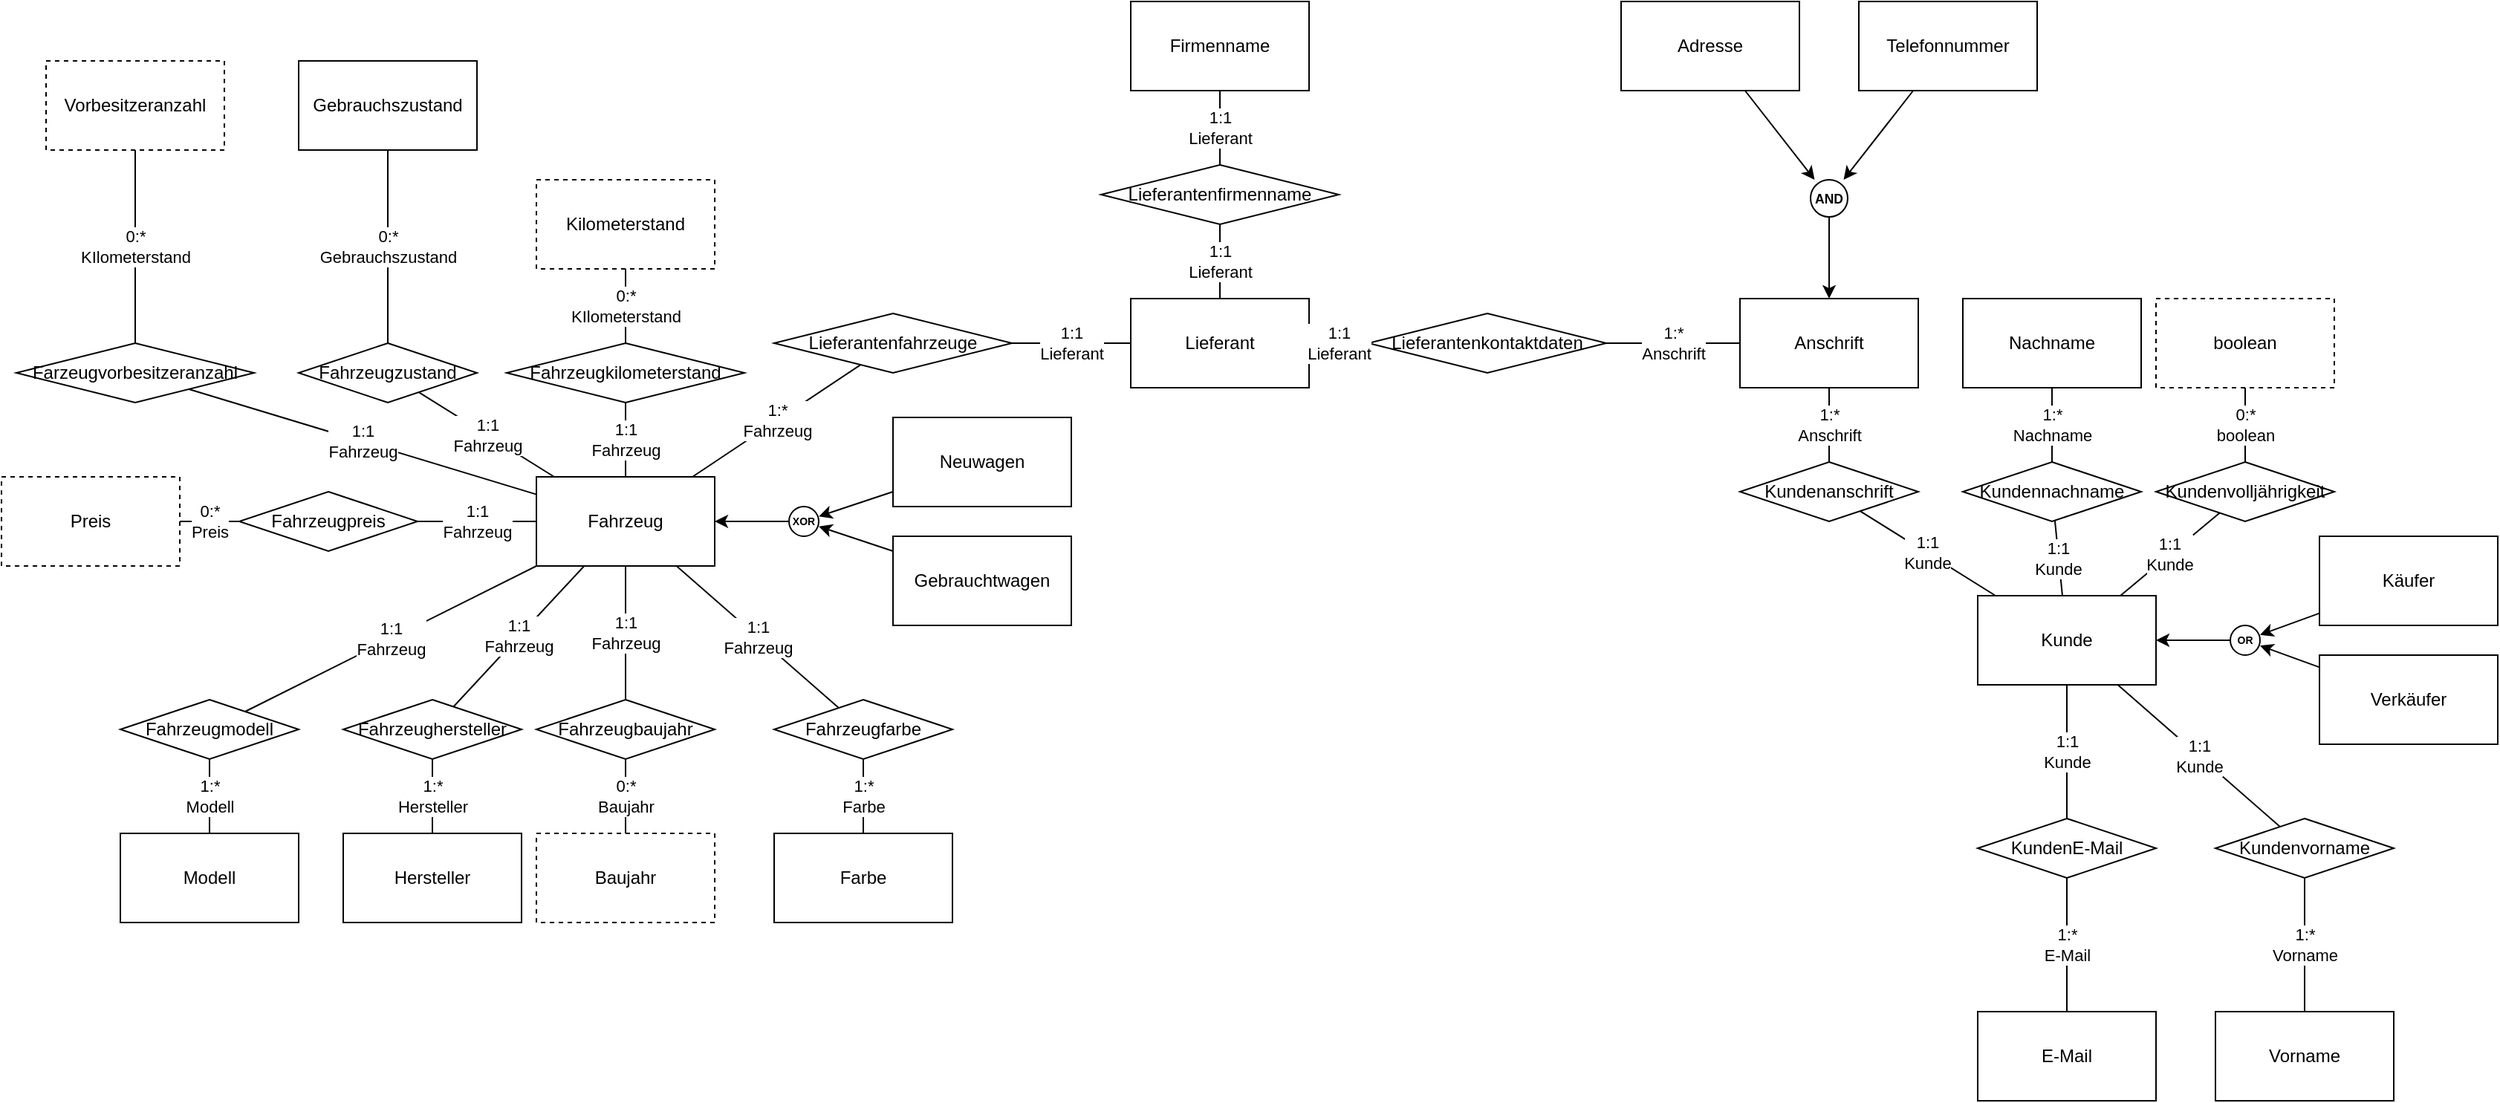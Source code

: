 <mxfile version="15.4.3" type="github">
  <diagram id="bzLONIPxVzyfB-JbPzbP" name="Page-1">
    <mxGraphModel dx="782" dy="706" grid="1" gridSize="10" guides="1" tooltips="1" connect="1" arrows="1" fold="1" page="1" pageScale="1" pageWidth="827" pageHeight="1169" math="0" shadow="0">
      <root>
        <mxCell id="0" />
        <mxCell id="1" parent="0" />
        <mxCell id="xnuN2vcYG2oAX09H3vMS-1" value="Fahrzeug" style="rounded=0;whiteSpace=wrap;html=1;" vertex="1" parent="1">
          <mxGeometry x="440" y="410" width="120" height="60" as="geometry" />
        </mxCell>
        <mxCell id="xnuN2vcYG2oAX09H3vMS-13" value="" style="edgeStyle=none;rounded=0;orthogonalLoop=1;jettySize=auto;html=1;" edge="1" parent="1" source="xnuN2vcYG2oAX09H3vMS-2" target="xnuN2vcYG2oAX09H3vMS-1">
          <mxGeometry relative="1" as="geometry" />
        </mxCell>
        <object placeholders="1" MergeType="XOR" id="xnuN2vcYG2oAX09H3vMS-2">
          <mxCell style="shape=stencil(nVTLboMwEPwaH1sBFh9Q0bSn5tJKPTuwASvGRrabhHx9ba9RgUKaVEKydvYx4/UuhBamYR2QLJGsBUKfSZa9ggTNBL8wy5UslJRQWqWdx4U1GJMmCdqnmc1M56IRPDLN2U4AeozV6gAnXtlYg8sGNLfeSzckeXIx/qNFiZSO3Ew8I78rxrh0uckZiyWPOdL00UarcwwtWNBRJqI/d90G4OV2minJQPoXzeedNOn/aDb33mbWtPQ2mvcFGlo4ZO3haLFj5aHW6ktWi+JACN4ZWO3z8qzNZnH53nsuBI7eouQVYS5PabiieK+kNfziJYcjKKH5NSE+w/YipIRz1N3lFAtni5uDsSTL30DX8NH7lY1vFzuWT1s2mG6Pa4lQCdK/aYCPI7zlVTUsaYAf8J8wGQnBSmiUqECbdd2ho78aF9BY0gPf);whiteSpace=wrap;html=1;aspect=fixed;noLabel=1;_ElementType=GeneralizationMerge;" vertex="1" parent="1">
            <mxGeometry x="610" y="430" width="20" height="20" as="geometry" />
          </mxCell>
        </object>
        <mxCell id="xnuN2vcYG2oAX09H3vMS-6" value="Neuwagen" style="rounded=0;whiteSpace=wrap;html=1;" vertex="1" parent="1">
          <mxGeometry x="680" y="370" width="120" height="60" as="geometry" />
        </mxCell>
        <mxCell id="xnuN2vcYG2oAX09H3vMS-7" value="Gebrauchtwagen" style="rounded=0;whiteSpace=wrap;html=1;" vertex="1" parent="1">
          <mxGeometry x="680" y="450" width="120" height="60" as="geometry" />
        </mxCell>
        <mxCell id="xnuN2vcYG2oAX09H3vMS-9" value="Baujahr" style="rounded=0;whiteSpace=wrap;html=1;dashed=1;" vertex="1" parent="1">
          <mxGeometry x="440" y="650" width="120" height="60" as="geometry" />
        </mxCell>
        <mxCell id="xnuN2vcYG2oAX09H3vMS-10" value="Fahrzeugbaujahr" style="rhombus;whiteSpace=wrap;html=1;" vertex="1" parent="1">
          <mxGeometry x="440" y="560" width="120" height="40" as="geometry" />
        </mxCell>
        <mxCell id="xnuN2vcYG2oAX09H3vMS-14" value="" style="edgeStyle=none;rounded=0;orthogonalLoop=1;jettySize=auto;html=1;" edge="1" parent="1" source="xnuN2vcYG2oAX09H3vMS-6" target="xnuN2vcYG2oAX09H3vMS-2">
          <mxGeometry relative="1" as="geometry">
            <mxPoint x="620" y="450" as="sourcePoint" />
            <mxPoint x="570" y="450" as="targetPoint" />
          </mxGeometry>
        </mxCell>
        <mxCell id="xnuN2vcYG2oAX09H3vMS-15" value="" style="edgeStyle=none;rounded=0;orthogonalLoop=1;jettySize=auto;html=1;" edge="1" parent="1" source="xnuN2vcYG2oAX09H3vMS-7" target="xnuN2vcYG2oAX09H3vMS-2">
          <mxGeometry relative="1" as="geometry">
            <mxPoint x="630" y="460" as="sourcePoint" />
            <mxPoint x="580" y="460" as="targetPoint" />
          </mxGeometry>
        </mxCell>
        <mxCell id="xnuN2vcYG2oAX09H3vMS-16" value="1:1&lt;br&gt;Fahrzeug" style="edgeStyle=none;rounded=0;orthogonalLoop=1;jettySize=auto;html=1;endArrow=none;endFill=0;" edge="1" parent="1" source="xnuN2vcYG2oAX09H3vMS-1" target="xnuN2vcYG2oAX09H3vMS-10">
          <mxGeometry relative="1" as="geometry">
            <mxPoint x="690" y="430" as="sourcePoint" />
            <mxPoint x="640" y="446.667" as="targetPoint" />
          </mxGeometry>
        </mxCell>
        <mxCell id="xnuN2vcYG2oAX09H3vMS-17" value="0:*&lt;br&gt;Baujahr" style="edgeStyle=none;rounded=0;orthogonalLoop=1;jettySize=auto;html=1;endArrow=none;endFill=0;" edge="1" parent="1" source="xnuN2vcYG2oAX09H3vMS-10" target="xnuN2vcYG2oAX09H3vMS-9">
          <mxGeometry relative="1" as="geometry">
            <mxPoint x="510" y="480" as="sourcePoint" />
            <mxPoint x="510" y="530" as="targetPoint" />
          </mxGeometry>
        </mxCell>
        <mxCell id="xnuN2vcYG2oAX09H3vMS-22" value="Farbe" style="rounded=0;whiteSpace=wrap;html=1;" vertex="1" parent="1">
          <mxGeometry x="600" y="650" width="120" height="60" as="geometry" />
        </mxCell>
        <mxCell id="xnuN2vcYG2oAX09H3vMS-23" value="Fahrzeugfarbe" style="rhombus;whiteSpace=wrap;html=1;" vertex="1" parent="1">
          <mxGeometry x="600" y="560" width="120" height="40" as="geometry" />
        </mxCell>
        <mxCell id="xnuN2vcYG2oAX09H3vMS-24" value="1:1&lt;br&gt;Fahrzeug" style="edgeStyle=none;rounded=0;orthogonalLoop=1;jettySize=auto;html=1;endArrow=none;endFill=0;" edge="1" parent="1" target="xnuN2vcYG2oAX09H3vMS-23" source="xnuN2vcYG2oAX09H3vMS-1">
          <mxGeometry relative="1" as="geometry">
            <mxPoint x="640" y="510" as="sourcePoint" />
            <mxPoint x="780" y="486.667" as="targetPoint" />
          </mxGeometry>
        </mxCell>
        <mxCell id="xnuN2vcYG2oAX09H3vMS-25" value="1:*&lt;br&gt;Farbe" style="edgeStyle=none;rounded=0;orthogonalLoop=1;jettySize=auto;html=1;endArrow=none;endFill=0;" edge="1" parent="1" source="xnuN2vcYG2oAX09H3vMS-23" target="xnuN2vcYG2oAX09H3vMS-22">
          <mxGeometry relative="1" as="geometry">
            <mxPoint x="650" y="520" as="sourcePoint" />
            <mxPoint x="650" y="570" as="targetPoint" />
          </mxGeometry>
        </mxCell>
        <mxCell id="xnuN2vcYG2oAX09H3vMS-26" value="1:1&lt;br&gt;Fahrzeug" style="edgeStyle=none;rounded=0;orthogonalLoop=1;jettySize=auto;html=1;endArrow=none;endFill=0;" edge="1" parent="1" source="xnuN2vcYG2oAX09H3vMS-1" target="xnuN2vcYG2oAX09H3vMS-27">
          <mxGeometry relative="1" as="geometry">
            <mxPoint x="540" y="480" as="sourcePoint" />
            <mxPoint x="410" y="580" as="targetPoint" />
          </mxGeometry>
        </mxCell>
        <mxCell id="xnuN2vcYG2oAX09H3vMS-27" value="Fahrzeughersteller" style="rhombus;whiteSpace=wrap;html=1;" vertex="1" parent="1">
          <mxGeometry x="310" y="560" width="120" height="40" as="geometry" />
        </mxCell>
        <mxCell id="xnuN2vcYG2oAX09H3vMS-28" value="Hersteller" style="rounded=0;whiteSpace=wrap;html=1;" vertex="1" parent="1">
          <mxGeometry x="310" y="650" width="120" height="60" as="geometry" />
        </mxCell>
        <mxCell id="xnuN2vcYG2oAX09H3vMS-29" value="1:*&lt;br&gt;Hersteller" style="edgeStyle=none;rounded=0;orthogonalLoop=1;jettySize=auto;html=1;endArrow=none;endFill=0;" edge="1" parent="1" target="xnuN2vcYG2oAX09H3vMS-28" source="xnuN2vcYG2oAX09H3vMS-27">
          <mxGeometry relative="1" as="geometry">
            <mxPoint x="370" y="625" as="sourcePoint" />
            <mxPoint x="380" y="595" as="targetPoint" />
          </mxGeometry>
        </mxCell>
        <mxCell id="xnuN2vcYG2oAX09H3vMS-30" value="1:1&lt;br&gt;Fahrzeug" style="edgeStyle=none;rounded=0;orthogonalLoop=1;jettySize=auto;html=1;endArrow=none;endFill=0;" edge="1" parent="1" target="xnuN2vcYG2oAX09H3vMS-31" source="xnuN2vcYG2oAX09H3vMS-1">
          <mxGeometry relative="1" as="geometry">
            <mxPoint x="325.625" y="370" as="sourcePoint" />
            <mxPoint x="260" y="480" as="targetPoint" />
          </mxGeometry>
        </mxCell>
        <mxCell id="xnuN2vcYG2oAX09H3vMS-31" value="Fahrzeugmodell" style="rhombus;whiteSpace=wrap;html=1;" vertex="1" parent="1">
          <mxGeometry x="160" y="560" width="120" height="40" as="geometry" />
        </mxCell>
        <mxCell id="xnuN2vcYG2oAX09H3vMS-32" value="Modell" style="rounded=0;whiteSpace=wrap;html=1;" vertex="1" parent="1">
          <mxGeometry x="160" y="650" width="120" height="60" as="geometry" />
        </mxCell>
        <mxCell id="xnuN2vcYG2oAX09H3vMS-33" value="1:*&lt;br&gt;Modell" style="edgeStyle=none;rounded=0;orthogonalLoop=1;jettySize=auto;html=1;endArrow=none;endFill=0;" edge="1" parent="1" source="xnuN2vcYG2oAX09H3vMS-31" target="xnuN2vcYG2oAX09H3vMS-32">
          <mxGeometry relative="1" as="geometry">
            <mxPoint x="220" y="560" as="sourcePoint" />
            <mxPoint x="230" y="530" as="targetPoint" />
          </mxGeometry>
        </mxCell>
        <mxCell id="xnuN2vcYG2oAX09H3vMS-34" value="1:1&lt;br&gt;Fahrzeug" style="edgeStyle=none;rounded=0;orthogonalLoop=1;jettySize=auto;html=1;endArrow=none;endFill=0;" edge="1" parent="1" target="xnuN2vcYG2oAX09H3vMS-35" source="xnuN2vcYG2oAX09H3vMS-1">
          <mxGeometry relative="1" as="geometry">
            <mxPoint x="310" y="409.999" as="sourcePoint" />
            <mxPoint x="130" y="428.57" as="targetPoint" />
          </mxGeometry>
        </mxCell>
        <mxCell id="xnuN2vcYG2oAX09H3vMS-35" value="Fahrzeugpreis" style="rhombus;whiteSpace=wrap;html=1;" vertex="1" parent="1">
          <mxGeometry x="240" y="420" width="120" height="40" as="geometry" />
        </mxCell>
        <mxCell id="xnuN2vcYG2oAX09H3vMS-37" value="0:*&lt;br&gt;Preis" style="edgeStyle=none;rounded=0;orthogonalLoop=1;jettySize=auto;html=1;endArrow=none;endFill=0;" edge="1" parent="1" source="xnuN2vcYG2oAX09H3vMS-35" target="xnuN2vcYG2oAX09H3vMS-38">
          <mxGeometry relative="1" as="geometry">
            <mxPoint x="90" y="508.57" as="sourcePoint" />
            <mxPoint x="90" y="558.57" as="targetPoint" />
          </mxGeometry>
        </mxCell>
        <mxCell id="xnuN2vcYG2oAX09H3vMS-38" value="Preis" style="rounded=0;whiteSpace=wrap;html=1;dashed=1;" vertex="1" parent="1">
          <mxGeometry x="80" y="410" width="120" height="60" as="geometry" />
        </mxCell>
        <mxCell id="xnuN2vcYG2oAX09H3vMS-40" value="1:1&lt;br&gt;Fahrzeug" style="edgeStyle=none;rounded=0;orthogonalLoop=1;jettySize=auto;html=1;endArrow=none;endFill=0;" edge="1" parent="1" target="xnuN2vcYG2oAX09H3vMS-41" source="xnuN2vcYG2oAX09H3vMS-1">
          <mxGeometry relative="1" as="geometry">
            <mxPoint x="330" y="139.999" as="sourcePoint" />
            <mxPoint x="150" y="158.57" as="targetPoint" />
          </mxGeometry>
        </mxCell>
        <mxCell id="xnuN2vcYG2oAX09H3vMS-41" value="Fahrzeugzustand" style="rhombus;whiteSpace=wrap;html=1;" vertex="1" parent="1">
          <mxGeometry x="280" y="320" width="120" height="40" as="geometry" />
        </mxCell>
        <mxCell id="xnuN2vcYG2oAX09H3vMS-42" value="Gebrauchszustand" style="rounded=0;whiteSpace=wrap;html=1;" vertex="1" parent="1">
          <mxGeometry x="280" y="130" width="120" height="60" as="geometry" />
        </mxCell>
        <mxCell id="xnuN2vcYG2oAX09H3vMS-43" value="0:*&lt;br&gt;Gebrauchszustand" style="edgeStyle=none;rounded=0;orthogonalLoop=1;jettySize=auto;html=1;endArrow=none;endFill=0;" edge="1" parent="1" source="xnuN2vcYG2oAX09H3vMS-41" target="xnuN2vcYG2oAX09H3vMS-42">
          <mxGeometry relative="1" as="geometry">
            <mxPoint x="110" y="238.57" as="sourcePoint" />
            <mxPoint x="120" y="208.57" as="targetPoint" />
          </mxGeometry>
        </mxCell>
        <mxCell id="xnuN2vcYG2oAX09H3vMS-49" value="Kilometerstand" style="rounded=0;whiteSpace=wrap;html=1;dashed=1;" vertex="1" parent="1">
          <mxGeometry x="440" y="210" width="120" height="60" as="geometry" />
        </mxCell>
        <mxCell id="xnuN2vcYG2oAX09H3vMS-50" value="Fahrzeugkilometerstand" style="rhombus;whiteSpace=wrap;html=1;" vertex="1" parent="1">
          <mxGeometry x="420" y="320" width="160" height="40" as="geometry" />
        </mxCell>
        <mxCell id="xnuN2vcYG2oAX09H3vMS-51" value="1:1&lt;br&gt;Fahrzeug" style="edgeStyle=none;rounded=0;orthogonalLoop=1;jettySize=auto;html=1;endArrow=none;endFill=0;" edge="1" parent="1" target="xnuN2vcYG2oAX09H3vMS-50" source="xnuN2vcYG2oAX09H3vMS-1">
          <mxGeometry relative="1" as="geometry">
            <mxPoint x="660" y="70" as="sourcePoint" />
            <mxPoint x="800" y="46.667" as="targetPoint" />
          </mxGeometry>
        </mxCell>
        <mxCell id="xnuN2vcYG2oAX09H3vMS-52" value="0:*&lt;br&gt;KIlometerstand" style="edgeStyle=none;rounded=0;orthogonalLoop=1;jettySize=auto;html=1;endArrow=none;endFill=0;" edge="1" parent="1" source="xnuN2vcYG2oAX09H3vMS-50" target="xnuN2vcYG2oAX09H3vMS-49">
          <mxGeometry relative="1" as="geometry">
            <mxPoint x="670" y="80" as="sourcePoint" />
            <mxPoint x="670" y="130" as="targetPoint" />
          </mxGeometry>
        </mxCell>
        <mxCell id="xnuN2vcYG2oAX09H3vMS-53" value="Vorbesitzeranzahl" style="rounded=0;whiteSpace=wrap;html=1;dashed=1;" vertex="1" parent="1">
          <mxGeometry x="110" y="130" width="120" height="60" as="geometry" />
        </mxCell>
        <mxCell id="xnuN2vcYG2oAX09H3vMS-54" value="Farzeugvorbesitzeranzahl" style="rhombus;whiteSpace=wrap;html=1;" vertex="1" parent="1">
          <mxGeometry x="90" y="320" width="160" height="40" as="geometry" />
        </mxCell>
        <mxCell id="xnuN2vcYG2oAX09H3vMS-55" value="1:1&lt;br&gt;Fahrzeug" style="edgeStyle=none;rounded=0;orthogonalLoop=1;jettySize=auto;html=1;endArrow=none;endFill=0;" edge="1" parent="1" target="xnuN2vcYG2oAX09H3vMS-54" source="xnuN2vcYG2oAX09H3vMS-1">
          <mxGeometry relative="1" as="geometry">
            <mxPoint x="180" y="330" as="sourcePoint" />
            <mxPoint x="480" y="-33.333" as="targetPoint" />
          </mxGeometry>
        </mxCell>
        <mxCell id="xnuN2vcYG2oAX09H3vMS-56" value="0:*&lt;br&gt;KIlometerstand" style="edgeStyle=none;rounded=0;orthogonalLoop=1;jettySize=auto;html=1;endArrow=none;endFill=0;" edge="1" parent="1" source="xnuN2vcYG2oAX09H3vMS-54" target="xnuN2vcYG2oAX09H3vMS-53">
          <mxGeometry relative="1" as="geometry">
            <mxPoint x="350" as="sourcePoint" />
            <mxPoint x="350" y="50" as="targetPoint" />
          </mxGeometry>
        </mxCell>
        <mxCell id="xnuN2vcYG2oAX09H3vMS-57" value="Kunde" style="rounded=0;whiteSpace=wrap;html=1;" vertex="1" parent="1">
          <mxGeometry x="1410" y="490" width="120" height="60" as="geometry" />
        </mxCell>
        <object placeholders="1" MergeType="OR" id="xnuN2vcYG2oAX09H3vMS-58">
          <mxCell style="shape=stencil(nVTLboMwEPwaH1sBFh9Q0bSn5tJKPTuwASvGRrabhHx9ba9RgUKaVEKydvYx4/UuhBamYR2QLJGsBUKfSZa9ggTNBL8wy5UslJRQWqWdx4U1GJMmCdqnmc1M56IRPDLN2U4AeozV6gAnXtlYg8sGNLfeSzckeXIx/qNFiZSO3Ew8I78rxrh0uckZiyWPOdL00UarcwwtWNBRJqI/d90G4OV2minJQPoXzeedNOn/aDb33mbWtPQ2mvcFGlo4ZO3haLFj5aHW6ktWi+JACN4ZWO3z8qzNZnH53nsuBI7eouQVYS5PabiieK+kNfziJYcjKKH5NSE+w/YipIRz1N3lFAtni5uDsSTL30DX8NH7lY1vFzuWT1s2mG6Pa4lQCdK/aYCPI7zlVTUsaYAf8J8wGQnBSmiUqECbdd2ho78aF9BY0gPf);whiteSpace=wrap;html=1;aspect=fixed;noLabel=1;_ElementType=GeneralizationMerge;" vertex="1" parent="1">
            <mxGeometry x="1580" y="510" width="20" height="20" as="geometry" />
          </mxCell>
        </object>
        <mxCell id="xnuN2vcYG2oAX09H3vMS-59" value="" style="edgeStyle=none;rounded=0;orthogonalLoop=1;jettySize=auto;html=1;" edge="1" parent="1" source="xnuN2vcYG2oAX09H3vMS-58" target="xnuN2vcYG2oAX09H3vMS-57">
          <mxGeometry relative="1" as="geometry">
            <mxPoint x="1590" y="530" as="sourcePoint" />
            <mxPoint x="1140" y="570" as="targetPoint" />
          </mxGeometry>
        </mxCell>
        <mxCell id="xnuN2vcYG2oAX09H3vMS-60" value="" style="edgeStyle=none;rounded=0;orthogonalLoop=1;jettySize=auto;html=1;" edge="1" parent="1" source="xnuN2vcYG2oAX09H3vMS-62" target="xnuN2vcYG2oAX09H3vMS-58">
          <mxGeometry relative="1" as="geometry">
            <mxPoint x="1590" y="560" as="sourcePoint" />
            <mxPoint x="1540" y="539" as="targetPoint" />
          </mxGeometry>
        </mxCell>
        <mxCell id="xnuN2vcYG2oAX09H3vMS-61" value="" style="edgeStyle=none;rounded=0;orthogonalLoop=1;jettySize=auto;html=1;" edge="1" parent="1" source="xnuN2vcYG2oAX09H3vMS-63" target="xnuN2vcYG2oAX09H3vMS-58">
          <mxGeometry relative="1" as="geometry">
            <mxPoint x="1600" y="548.167" as="sourcePoint" />
            <mxPoint x="1550" y="549" as="targetPoint" />
          </mxGeometry>
        </mxCell>
        <mxCell id="xnuN2vcYG2oAX09H3vMS-62" value="Verkäufer" style="rounded=0;whiteSpace=wrap;html=1;" vertex="1" parent="1">
          <mxGeometry x="1640" y="530" width="120" height="60" as="geometry" />
        </mxCell>
        <mxCell id="xnuN2vcYG2oAX09H3vMS-63" value="Käufer" style="rounded=0;whiteSpace=wrap;html=1;" vertex="1" parent="1">
          <mxGeometry x="1640" y="450" width="120" height="60" as="geometry" />
        </mxCell>
        <mxCell id="xnuN2vcYG2oAX09H3vMS-64" value="1:1&lt;br&gt;Kunde" style="edgeStyle=none;rounded=0;orthogonalLoop=1;jettySize=auto;html=1;endArrow=none;endFill=0;" edge="1" parent="1" source="xnuN2vcYG2oAX09H3vMS-57" target="xnuN2vcYG2oAX09H3vMS-67">
          <mxGeometry relative="1" as="geometry">
            <mxPoint x="1490" y="580" as="sourcePoint" />
            <mxPoint x="1490" y="630" as="targetPoint" />
          </mxGeometry>
        </mxCell>
        <mxCell id="xnuN2vcYG2oAX09H3vMS-67" value="KundenE-Mail" style="rhombus;whiteSpace=wrap;html=1;" vertex="1" parent="1">
          <mxGeometry x="1410" y="640" width="120" height="40" as="geometry" />
        </mxCell>
        <mxCell id="xnuN2vcYG2oAX09H3vMS-68" value="1:*&lt;br&gt;E-Mail" style="edgeStyle=none;rounded=0;orthogonalLoop=1;jettySize=auto;html=1;endArrow=none;endFill=0;" edge="1" parent="1" source="xnuN2vcYG2oAX09H3vMS-67" target="xnuN2vcYG2oAX09H3vMS-70">
          <mxGeometry relative="1" as="geometry">
            <mxPoint x="1560.001" y="764" as="sourcePoint" />
            <mxPoint x="1567.06" y="836" as="targetPoint" />
          </mxGeometry>
        </mxCell>
        <mxCell id="xnuN2vcYG2oAX09H3vMS-70" value="E-Mail" style="rounded=0;whiteSpace=wrap;html=1;" vertex="1" parent="1">
          <mxGeometry x="1410" y="770" width="120" height="60" as="geometry" />
        </mxCell>
        <mxCell id="xnuN2vcYG2oAX09H3vMS-71" value="Kundennachname" style="rhombus;whiteSpace=wrap;html=1;" vertex="1" parent="1">
          <mxGeometry x="1400" y="400" width="120" height="40" as="geometry" />
        </mxCell>
        <mxCell id="xnuN2vcYG2oAX09H3vMS-72" value="Kundenvorname" style="rhombus;whiteSpace=wrap;html=1;" vertex="1" parent="1">
          <mxGeometry x="1570" y="640" width="120" height="40" as="geometry" />
        </mxCell>
        <mxCell id="xnuN2vcYG2oAX09H3vMS-73" value="1:1&lt;br&gt;Kunde" style="edgeStyle=none;rounded=0;orthogonalLoop=1;jettySize=auto;html=1;endArrow=none;endFill=0;" edge="1" parent="1" source="xnuN2vcYG2oAX09H3vMS-57" target="xnuN2vcYG2oAX09H3vMS-72">
          <mxGeometry relative="1" as="geometry">
            <mxPoint x="1480" y="568" as="sourcePoint" />
            <mxPoint x="1480" y="660" as="targetPoint" />
          </mxGeometry>
        </mxCell>
        <mxCell id="xnuN2vcYG2oAX09H3vMS-74" value="1:1&lt;br&gt;Kunde" style="edgeStyle=none;rounded=0;orthogonalLoop=1;jettySize=auto;html=1;endArrow=none;endFill=0;" edge="1" parent="1" source="xnuN2vcYG2oAX09H3vMS-71" target="xnuN2vcYG2oAX09H3vMS-57">
          <mxGeometry relative="1" as="geometry">
            <mxPoint x="1501.875" y="568" as="sourcePoint" />
            <mxPoint x="1608.268" y="713.911" as="targetPoint" />
          </mxGeometry>
        </mxCell>
        <mxCell id="xnuN2vcYG2oAX09H3vMS-75" value="Vorname" style="rounded=0;whiteSpace=wrap;html=1;" vertex="1" parent="1">
          <mxGeometry x="1570" y="770" width="120" height="60" as="geometry" />
        </mxCell>
        <mxCell id="xnuN2vcYG2oAX09H3vMS-76" value="Nachname" style="rounded=0;whiteSpace=wrap;html=1;" vertex="1" parent="1">
          <mxGeometry x="1400" y="290" width="120" height="60" as="geometry" />
        </mxCell>
        <mxCell id="xnuN2vcYG2oAX09H3vMS-77" value="1:*&lt;br&gt;Vorname" style="edgeStyle=none;rounded=0;orthogonalLoop=1;jettySize=auto;html=1;endArrow=none;endFill=0;" edge="1" parent="1" source="xnuN2vcYG2oAX09H3vMS-72" target="xnuN2vcYG2oAX09H3vMS-75">
          <mxGeometry relative="1" as="geometry">
            <mxPoint x="1501.875" y="568" as="sourcePoint" />
            <mxPoint x="1608.268" y="713.911" as="targetPoint" />
          </mxGeometry>
        </mxCell>
        <mxCell id="xnuN2vcYG2oAX09H3vMS-79" value="1:*&lt;br&gt;Nachname" style="edgeStyle=none;rounded=0;orthogonalLoop=1;jettySize=auto;html=1;endArrow=none;endFill=0;" edge="1" parent="1" source="xnuN2vcYG2oAX09H3vMS-76" target="xnuN2vcYG2oAX09H3vMS-71">
          <mxGeometry relative="1" as="geometry">
            <mxPoint x="1626.667" y="747.778" as="sourcePoint" />
            <mxPoint x="1638.75" y="780" as="targetPoint" />
          </mxGeometry>
        </mxCell>
        <mxCell id="xnuN2vcYG2oAX09H3vMS-80" value="Anschrift" style="rounded=0;whiteSpace=wrap;html=1;" vertex="1" parent="1">
          <mxGeometry x="1250" y="290" width="120" height="60" as="geometry" />
        </mxCell>
        <mxCell id="xnuN2vcYG2oAX09H3vMS-81" value="Kundenanschrift" style="rhombus;whiteSpace=wrap;html=1;" vertex="1" parent="1">
          <mxGeometry x="1250" y="400" width="120" height="40" as="geometry" />
        </mxCell>
        <mxCell id="xnuN2vcYG2oAX09H3vMS-82" value="1:1&lt;br&gt;Kunde" style="edgeStyle=none;rounded=0;orthogonalLoop=1;jettySize=auto;html=1;endArrow=none;endFill=0;" edge="1" parent="1" source="xnuN2vcYG2oAX09H3vMS-81" target="xnuN2vcYG2oAX09H3vMS-57">
          <mxGeometry relative="1" as="geometry">
            <mxPoint x="1471.796" y="449.401" as="sourcePoint" />
            <mxPoint x="1477.222" y="508" as="targetPoint" />
          </mxGeometry>
        </mxCell>
        <mxCell id="xnuN2vcYG2oAX09H3vMS-83" value="1:*&lt;br&gt;Anschrift" style="edgeStyle=none;rounded=0;orthogonalLoop=1;jettySize=auto;html=1;endArrow=none;endFill=0;" edge="1" parent="1" source="xnuN2vcYG2oAX09H3vMS-80" target="xnuN2vcYG2oAX09H3vMS-81">
          <mxGeometry relative="1" as="geometry">
            <mxPoint x="1480" y="700" as="sourcePoint" />
            <mxPoint x="1480" y="780" as="targetPoint" />
          </mxGeometry>
        </mxCell>
        <mxCell id="xnuN2vcYG2oAX09H3vMS-84" value="" style="edgeStyle=none;rounded=0;orthogonalLoop=1;jettySize=auto;html=1;" edge="1" parent="1" source="xnuN2vcYG2oAX09H3vMS-89" target="xnuN2vcYG2oAX09H3vMS-80">
          <mxGeometry relative="1" as="geometry">
            <mxPoint x="242.14" y="190" as="targetPoint" />
            <mxPoint x="306.273" y="200" as="sourcePoint" />
          </mxGeometry>
        </mxCell>
        <mxCell id="xnuN2vcYG2oAX09H3vMS-86" value="" style="edgeStyle=none;rounded=0;orthogonalLoop=1;jettySize=auto;html=1;" edge="1" parent="1" target="xnuN2vcYG2oAX09H3vMS-89" source="xnuN2vcYG2oAX09H3vMS-90">
          <mxGeometry relative="1" as="geometry">
            <mxPoint x="362" y="140" as="sourcePoint" />
            <mxPoint x="312.14" y="186.667" as="targetPoint" />
          </mxGeometry>
        </mxCell>
        <mxCell id="xnuN2vcYG2oAX09H3vMS-87" value="" style="edgeStyle=none;rounded=0;orthogonalLoop=1;jettySize=auto;html=1;" edge="1" parent="1" target="xnuN2vcYG2oAX09H3vMS-89" source="xnuN2vcYG2oAX09H3vMS-91">
          <mxGeometry relative="1" as="geometry">
            <mxPoint x="362.14" y="210" as="sourcePoint" />
            <mxPoint x="312.14" y="193.333" as="targetPoint" />
          </mxGeometry>
        </mxCell>
        <object placeholders="1" MergeType="AND" id="xnuN2vcYG2oAX09H3vMS-89">
          <mxCell style="shape=stencil(nVTLboMwEPwaH1sBFh9Q0bSn5tJKPTuwASvGRrabhHx9ba9RgUKaVEKydvYx4/UuhBamYR2QLJGsBUKfSZa9ggTNBL8wy5UslJRQWqWdx4U1GJMmCdqnmc1M56IRPDLN2U4AeozV6gAnXtlYg8sGNLfeSzckeXIx/qNFiZSO3Ew8I78rxrh0uckZiyWPOdL00UarcwwtWNBRJqI/d90G4OV2minJQPoXzeedNOn/aDb33mbWtPQ2mvcFGlo4ZO3haLFj5aHW6ktWi+JACN4ZWO3z8qzNZnH53nsuBI7eouQVYS5PabiieK+kNfziJYcjKKH5NSE+w/YipIRz1N3lFAtni5uDsSTL30DX8NH7lY1vFzuWT1s2mG6Pa4lQCdK/aYCPI7zlVTUsaYAf8J8wGQnBSmiUqECbdd2ho78aF9BY0gPf);whiteSpace=wrap;html=1;aspect=fixed;noLabel=1;_ElementType=GeneralizationMerge;" vertex="1" parent="1">
            <mxGeometry x="1297.5" y="210" width="25" height="25" as="geometry" />
          </mxCell>
        </object>
        <mxCell id="xnuN2vcYG2oAX09H3vMS-90" value="Adresse" style="rounded=0;whiteSpace=wrap;html=1;" vertex="1" parent="1">
          <mxGeometry x="1170" y="90" width="120" height="60" as="geometry" />
        </mxCell>
        <mxCell id="xnuN2vcYG2oAX09H3vMS-91" value="Telefonnummer" style="rounded=0;whiteSpace=wrap;html=1;" vertex="1" parent="1">
          <mxGeometry x="1330" y="90" width="120" height="60" as="geometry" />
        </mxCell>
        <mxCell id="xnuN2vcYG2oAX09H3vMS-92" value="Lieferantenfirmenname" style="rhombus;whiteSpace=wrap;html=1;" vertex="1" parent="1">
          <mxGeometry x="820" y="200" width="160" height="40" as="geometry" />
        </mxCell>
        <mxCell id="xnuN2vcYG2oAX09H3vMS-93" value="Kundenvolljährigkeit" style="rhombus;whiteSpace=wrap;html=1;" vertex="1" parent="1">
          <mxGeometry x="1530" y="400" width="120" height="40" as="geometry" />
        </mxCell>
        <mxCell id="xnuN2vcYG2oAX09H3vMS-94" value="boolean" style="rounded=0;whiteSpace=wrap;html=1;dashed=1;" vertex="1" parent="1">
          <mxGeometry x="1530" y="290" width="120" height="60" as="geometry" />
        </mxCell>
        <mxCell id="xnuN2vcYG2oAX09H3vMS-95" value="1:1&lt;br&gt;Kunde" style="edgeStyle=none;rounded=0;orthogonalLoop=1;jettySize=auto;html=1;endArrow=none;endFill=0;" edge="1" parent="1" source="xnuN2vcYG2oAX09H3vMS-93" target="xnuN2vcYG2oAX09H3vMS-57">
          <mxGeometry relative="1" as="geometry">
            <mxPoint x="1471.796" y="449.401" as="sourcePoint" />
            <mxPoint x="1477.222" y="508" as="targetPoint" />
          </mxGeometry>
        </mxCell>
        <mxCell id="xnuN2vcYG2oAX09H3vMS-96" value="0:*&lt;br&gt;boolean" style="edgeStyle=none;rounded=0;orthogonalLoop=1;jettySize=auto;html=1;endArrow=none;endFill=0;" edge="1" parent="1" source="xnuN2vcYG2oAX09H3vMS-94" target="xnuN2vcYG2oAX09H3vMS-93">
          <mxGeometry relative="1" as="geometry">
            <mxPoint x="1585.714" y="425.238" as="sourcePoint" />
            <mxPoint x="1508.125" y="508" as="targetPoint" />
          </mxGeometry>
        </mxCell>
        <mxCell id="xnuN2vcYG2oAX09H3vMS-98" value="Lieferantenfahrzeuge" style="rhombus;whiteSpace=wrap;html=1;" vertex="1" parent="1">
          <mxGeometry x="600" y="300" width="160" height="40" as="geometry" />
        </mxCell>
        <mxCell id="xnuN2vcYG2oAX09H3vMS-99" value="Lieferantenkontaktdaten" style="rhombus;whiteSpace=wrap;html=1;" vertex="1" parent="1">
          <mxGeometry x="1000" y="300" width="160" height="40" as="geometry" />
        </mxCell>
        <mxCell id="xnuN2vcYG2oAX09H3vMS-101" value="Lieferant" style="rounded=0;whiteSpace=wrap;html=1;" vertex="1" parent="1">
          <mxGeometry x="840" y="290" width="120" height="60" as="geometry" />
        </mxCell>
        <mxCell id="xnuN2vcYG2oAX09H3vMS-102" value="Firmenname" style="rounded=0;whiteSpace=wrap;html=1;" vertex="1" parent="1">
          <mxGeometry x="840" y="90" width="120" height="60" as="geometry" />
        </mxCell>
        <mxCell id="xnuN2vcYG2oAX09H3vMS-103" value="1:*&lt;br&gt;Fahrzeug" style="edgeStyle=none;rounded=0;orthogonalLoop=1;jettySize=auto;html=1;endArrow=none;endFill=0;" edge="1" parent="1" source="xnuN2vcYG2oAX09H3vMS-1" target="xnuN2vcYG2oAX09H3vMS-98">
          <mxGeometry relative="1" as="geometry">
            <mxPoint x="544.286" y="480" as="sourcePoint" />
            <mxPoint x="653.448" y="575.517" as="targetPoint" />
          </mxGeometry>
        </mxCell>
        <mxCell id="xnuN2vcYG2oAX09H3vMS-104" value="1:1&lt;br&gt;Lieferant" style="edgeStyle=none;rounded=0;orthogonalLoop=1;jettySize=auto;html=1;endArrow=none;endFill=0;" edge="1" parent="1" source="xnuN2vcYG2oAX09H3vMS-98" target="xnuN2vcYG2oAX09H3vMS-101">
          <mxGeometry relative="1" as="geometry">
            <mxPoint x="555" y="420" as="sourcePoint" />
            <mxPoint x="668.182" y="344.545" as="targetPoint" />
          </mxGeometry>
        </mxCell>
        <mxCell id="xnuN2vcYG2oAX09H3vMS-105" value="1:1&lt;br&gt;Lieferant" style="edgeStyle=none;rounded=0;orthogonalLoop=1;jettySize=auto;html=1;endArrow=none;endFill=0;" edge="1" parent="1" source="xnuN2vcYG2oAX09H3vMS-101" target="xnuN2vcYG2oAX09H3vMS-99">
          <mxGeometry relative="1" as="geometry">
            <mxPoint x="770" y="330" as="sourcePoint" />
            <mxPoint x="850" y="330" as="targetPoint" />
          </mxGeometry>
        </mxCell>
        <mxCell id="xnuN2vcYG2oAX09H3vMS-106" value="1:1&lt;br&gt;Lieferant" style="edgeStyle=none;rounded=0;orthogonalLoop=1;jettySize=auto;html=1;endArrow=none;endFill=0;" edge="1" parent="1" source="xnuN2vcYG2oAX09H3vMS-92" target="xnuN2vcYG2oAX09H3vMS-101">
          <mxGeometry relative="1" as="geometry">
            <mxPoint x="780" y="340" as="sourcePoint" />
            <mxPoint x="860" y="340" as="targetPoint" />
          </mxGeometry>
        </mxCell>
        <mxCell id="xnuN2vcYG2oAX09H3vMS-107" value="1:1&lt;br&gt;Lieferant" style="edgeStyle=none;rounded=0;orthogonalLoop=1;jettySize=auto;html=1;endArrow=none;endFill=0;" edge="1" parent="1" source="xnuN2vcYG2oAX09H3vMS-92" target="xnuN2vcYG2oAX09H3vMS-102">
          <mxGeometry relative="1" as="geometry">
            <mxPoint x="910" y="250" as="sourcePoint" />
            <mxPoint x="910" y="300" as="targetPoint" />
          </mxGeometry>
        </mxCell>
        <mxCell id="xnuN2vcYG2oAX09H3vMS-108" value="1:*&lt;br&gt;Anschrift" style="edgeStyle=none;rounded=0;orthogonalLoop=1;jettySize=auto;html=1;endArrow=none;endFill=0;" edge="1" parent="1" source="xnuN2vcYG2oAX09H3vMS-99" target="xnuN2vcYG2oAX09H3vMS-80">
          <mxGeometry relative="1" as="geometry">
            <mxPoint x="970" y="330" as="sourcePoint" />
            <mxPoint x="1520" y="270" as="targetPoint" />
          </mxGeometry>
        </mxCell>
      </root>
    </mxGraphModel>
  </diagram>
</mxfile>

